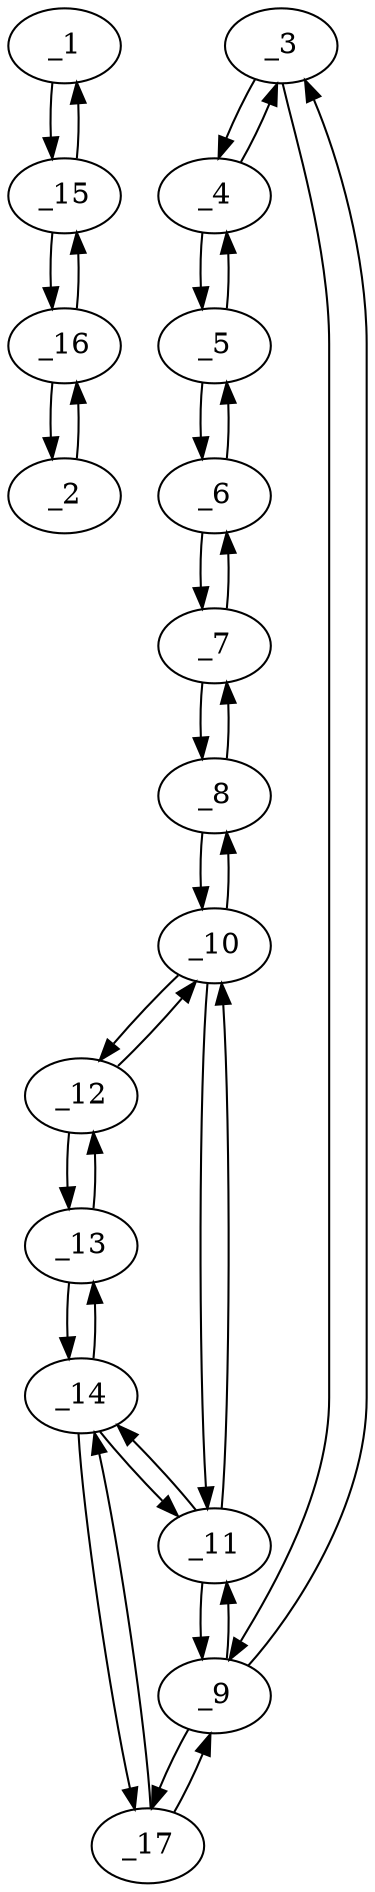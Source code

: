 digraph s1234_08 {
	_1	 [x="225.000000",
		y="71.000000"];
	_15	 [x="222.000000",
		y="90.000000"];
	_1 -> _15	 [angle="1.727398",
		orient="0.987763"];
	_2	 [x="199.000000",
		y="88.000000"];
	_16	 [x="211.000000",
		y="100.000000"];
	_2 -> _16	 [angle="0.785398",
		orient="0.707107"];
	_3	 [x="171.000000",
		y="93.000000"];
	_4	 [x="169.000000",
		y="94.000000"];
	_3 -> _4	 [angle="2.677945",
		orient="0.447214"];
	_9	 [x="187.000000",
		y="115.000000"];
	_3 -> _9	 [angle="0.942000",
		orient="0.808736"];
	_4 -> _3	 [angle="-0.463648",
		orient="-0.447214"];
	_5	 [x="161.000000",
		y="105.000000"];
	_4 -> _5	 [angle="2.199593",
		orient="0.808736"];
	_5 -> _4	 [angle="-0.942000",
		orient="-0.808736"];
	_6	 [x="160.000000",
		y="108.000000"];
	_5 -> _6	 [angle="1.892547",
		orient="0.948683"];
	_6 -> _5	 [angle="-1.249046",
		orient="-0.948683"];
	_7	 [x="160.000000",
		y="112.000000"];
	_6 -> _7	 [angle="1.570796",
		orient="1.000000"];
	_7 -> _6	 [angle="-1.570796",
		orient="-1.000000"];
	_8	 [x="160.000000",
		y="114.000000"];
	_7 -> _8	 [angle="1.570796",
		orient="1.000000"];
	_8 -> _7	 [angle="-1.570796",
		orient="-1.000000"];
	_10	 [x="172.000000",
		y="120.000000"];
	_8 -> _10	 [angle="0.463648",
		orient="0.447214"];
	_9 -> _3	 [angle="-2.199593",
		orient="-0.808736"];
	_11	 [x="174.000000",
		y="120.000000"];
	_9 -> _11	 [angle="2.774419",
		orient="0.358979"];
	_17	 [x="191.000000",
		y="125.000000"];
	_9 -> _17	 [angle="1.190290",
		orient="0.928477"];
	_10 -> _8	 [angle="-2.677945",
		orient="-0.447214"];
	_10 -> _11	 [angle="0.000000",
		orient="0.000000"];
	_12	 [x="172.000000",
		y="121.000000"];
	_10 -> _12	 [angle="1.570796",
		orient="1.000000"];
	_11 -> _9	 [angle="-0.367174",
		orient="-0.358979"];
	_11 -> _10	 [angle="3.141593",
		orient="0.000000"];
	_14	 [x="174.000000",
		y="122.000000"];
	_11 -> _14	 [angle="1.570796",
		orient="1.000000"];
	_12 -> _10	 [angle="-1.570796",
		orient="-1.000000"];
	_13	 [x="172.000000",
		y="122.000000"];
	_12 -> _13	 [angle="1.570796",
		orient="1.000000"];
	_13 -> _12	 [angle="-1.570796",
		orient="-1.000000"];
	_13 -> _14	 [angle="0.000000",
		orient="0.000000"];
	_14 -> _11	 [angle="-1.570796",
		orient="-1.000000"];
	_14 -> _13	 [angle="3.141593",
		orient="0.000000"];
	_14 -> _17	 [angle="0.174672",
		orient="0.173785"];
	_15 -> _1	 [angle="-1.414194",
		orient="-0.987763"];
	_15 -> _16	 [angle="2.403778",
		orient="0.672673"];
	_16 -> _2	 [angle="-2.356194",
		orient="-0.707107"];
	_16 -> _15	 [angle="-0.737815",
		orient="-0.672673"];
	_17 -> _9	 [angle="-1.951303",
		orient="-0.928477"];
	_17 -> _14	 [angle="-2.966920",
		orient="-0.173785"];
}
